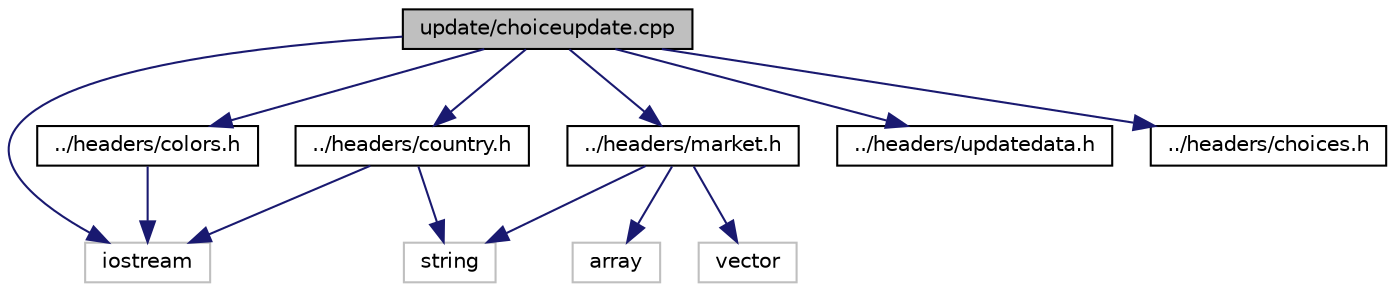 digraph "update/choiceupdate.cpp"
{
  edge [fontname="Helvetica",fontsize="10",labelfontname="Helvetica",labelfontsize="10"];
  node [fontname="Helvetica",fontsize="10",shape=record];
  Node1 [label="update/choiceupdate.cpp",height=0.2,width=0.4,color="black", fillcolor="grey75", style="filled", fontcolor="black"];
  Node1 -> Node2 [color="midnightblue",fontsize="10",style="solid",fontname="Helvetica"];
  Node2 [label="iostream",height=0.2,width=0.4,color="grey75", fillcolor="white", style="filled"];
  Node1 -> Node3 [color="midnightblue",fontsize="10",style="solid",fontname="Helvetica"];
  Node3 [label="../headers/colors.h",height=0.2,width=0.4,color="black", fillcolor="white", style="filled",URL="$colors_8h.html",tooltip="defines the colors red, green, blue and default "];
  Node3 -> Node2 [color="midnightblue",fontsize="10",style="solid",fontname="Helvetica"];
  Node1 -> Node4 [color="midnightblue",fontsize="10",style="solid",fontname="Helvetica"];
  Node4 [label="../headers/country.h",height=0.2,width=0.4,color="black", fillcolor="white", style="filled",URL="$country_8h.html",tooltip="defines a class country with its caracteristics "];
  Node4 -> Node2 [color="midnightblue",fontsize="10",style="solid",fontname="Helvetica"];
  Node4 -> Node5 [color="midnightblue",fontsize="10",style="solid",fontname="Helvetica"];
  Node5 [label="string",height=0.2,width=0.4,color="grey75", fillcolor="white", style="filled"];
  Node1 -> Node6 [color="midnightblue",fontsize="10",style="solid",fontname="Helvetica"];
  Node6 [label="../headers/market.h",height=0.2,width=0.4,color="black", fillcolor="white", style="filled",URL="$market_8h.html",tooltip="create a class market and a class exportnetwork "];
  Node6 -> Node5 [color="midnightblue",fontsize="10",style="solid",fontname="Helvetica"];
  Node6 -> Node7 [color="midnightblue",fontsize="10",style="solid",fontname="Helvetica"];
  Node7 [label="array",height=0.2,width=0.4,color="grey75", fillcolor="white", style="filled"];
  Node6 -> Node8 [color="midnightblue",fontsize="10",style="solid",fontname="Helvetica"];
  Node8 [label="vector",height=0.2,width=0.4,color="grey75", fillcolor="white", style="filled"];
  Node1 -> Node9 [color="midnightblue",fontsize="10",style="solid",fontname="Helvetica"];
  Node9 [label="../headers/updatedata.h",height=0.2,width=0.4,color="black", fillcolor="white", style="filled",URL="$updatedata_8h.html",tooltip="creates functions to update datas in different files "];
  Node1 -> Node10 [color="midnightblue",fontsize="10",style="solid",fontname="Helvetica"];
  Node10 [label="../headers/choices.h",height=0.2,width=0.4,color="black", fillcolor="white", style="filled",URL="$choices_8h.html",tooltip="headers to define choices functions for the user "];
}
